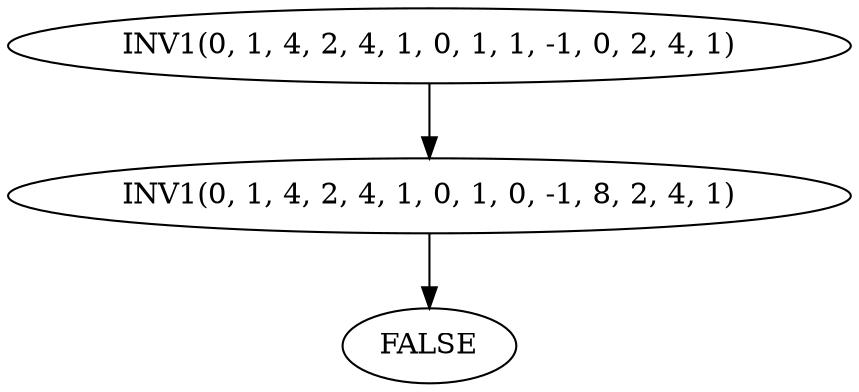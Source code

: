 digraph dag {
0[label="FALSE"];
1->0;
1[label="INV1(0, 1, 4, 2, 4, 1, 0, 1, 0, -1, 8, 2, 4, 1)"];
2->1;
2[label="INV1(0, 1, 4, 2, 4, 1, 0, 1, 1, -1, 0, 2, 4, 1)"];
}
